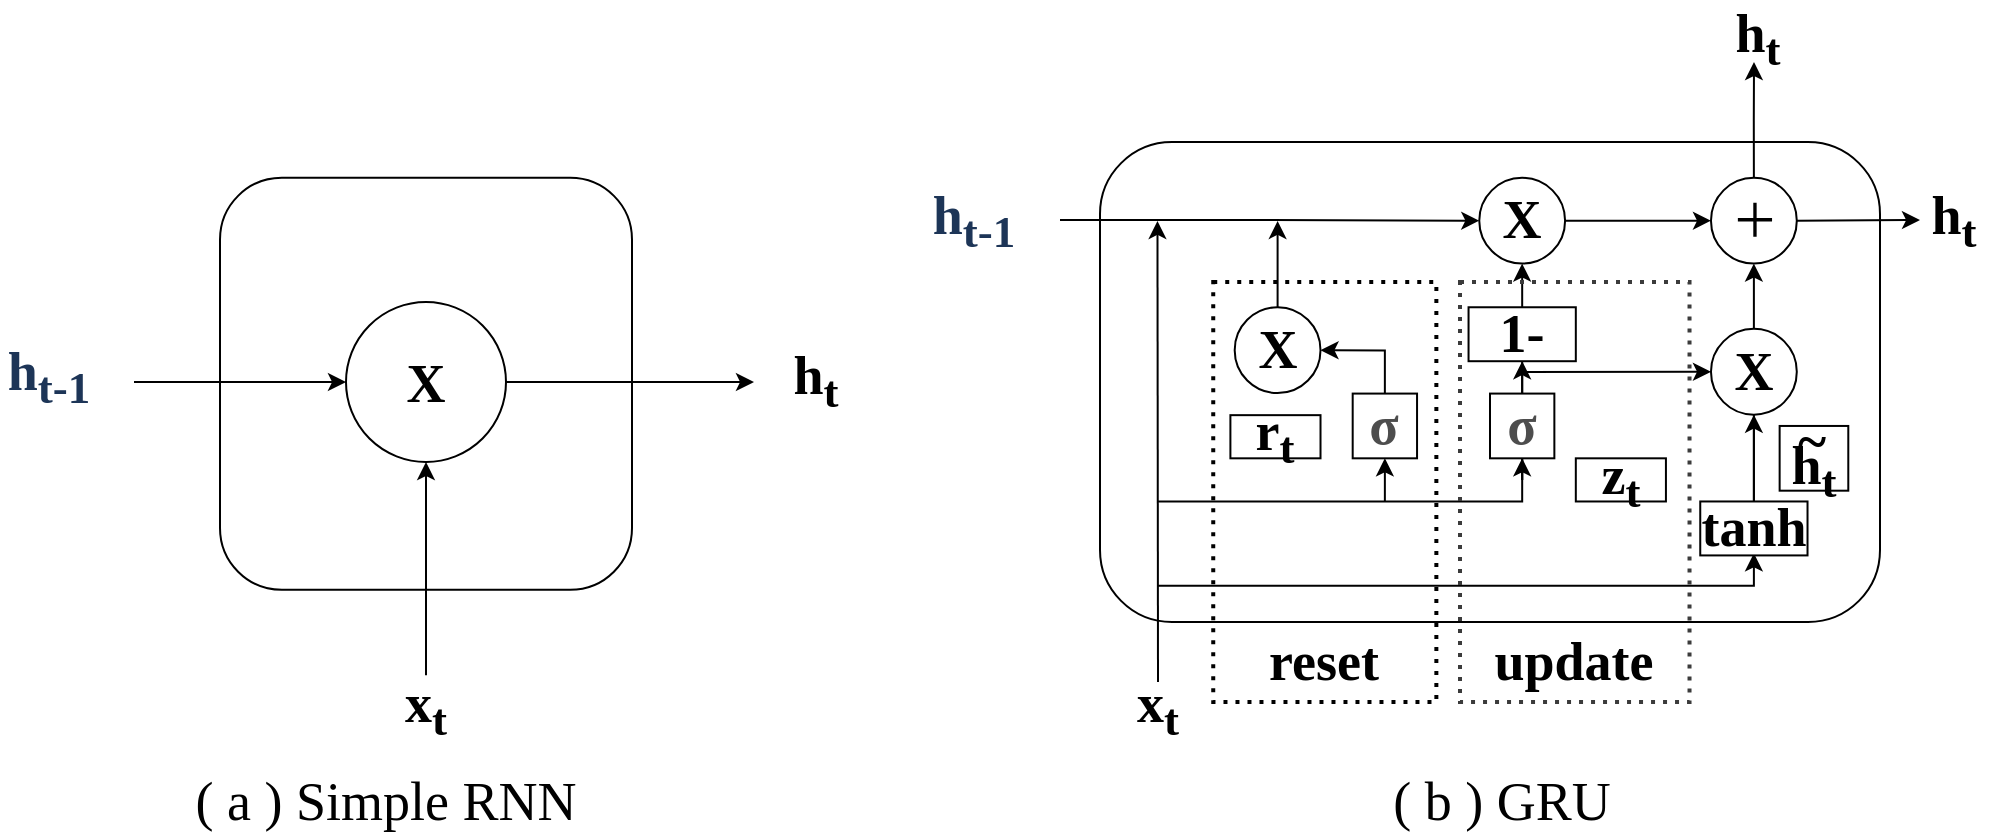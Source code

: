 <mxfile version="26.0.6">
  <diagram name="第 1 页" id="Mc3A6OIkTbM8-yTq928s">
    <mxGraphModel dx="2893" dy="1149" grid="1" gridSize="10" guides="1" tooltips="1" connect="1" arrows="1" fold="1" page="1" pageScale="1" pageWidth="827" pageHeight="1169" math="0" shadow="0">
      <root>
        <mxCell id="0" />
        <mxCell id="1" parent="0" />
        <mxCell id="B1aplNyXEhyWs-i1ZzGQ-66" value="" style="rounded=1;whiteSpace=wrap;html=1;labelBackgroundColor=none;fontStyle=1;fontFamily=Times New Roman;fontSize=27;" parent="1" vertex="1">
          <mxGeometry x="230" y="240" width="390" height="240" as="geometry" />
        </mxCell>
        <mxCell id="B1aplNyXEhyWs-i1ZzGQ-30" value="" style="endArrow=classic;html=1;rounded=0;labelBackgroundColor=none;fontColor=default;fontStyle=1;fontFamily=Times New Roman;entryX=0;entryY=0.5;entryDx=0;entryDy=0;fontSize=27;" parent="1" source="B1aplNyXEhyWs-i1ZzGQ-33" target="B1aplNyXEhyWs-i1ZzGQ-84" edge="1">
          <mxGeometry width="50" height="50" relative="1" as="geometry">
            <mxPoint x="226.545" y="279.474" as="sourcePoint" />
            <mxPoint x="677.091" y="279.474" as="targetPoint" />
            <Array as="points">
              <mxPoint x="640" y="279" />
            </Array>
          </mxGeometry>
        </mxCell>
        <mxCell id="B1aplNyXEhyWs-i1ZzGQ-32" value="" style="endArrow=classic;html=1;rounded=0;labelBackgroundColor=none;fontColor=default;fontStyle=1;fontFamily=Times New Roman;fontSize=27;" parent="1" target="B1aplNyXEhyWs-i1ZzGQ-31" edge="1">
          <mxGeometry width="50" height="50" relative="1" as="geometry">
            <mxPoint x="210" y="279" as="sourcePoint" />
            <mxPoint x="655.636" y="279.474" as="targetPoint" />
            <Array as="points">
              <mxPoint x="310" y="279" />
            </Array>
          </mxGeometry>
        </mxCell>
        <mxCell id="B1aplNyXEhyWs-i1ZzGQ-31" value="" style="ellipse;whiteSpace=wrap;html=1;aspect=fixed;labelBackgroundColor=none;fontStyle=1;fontFamily=Times New Roman;fontSize=27;" parent="1" vertex="1">
          <mxGeometry x="419.636" y="257.895" width="42.909" height="42.909" as="geometry" />
        </mxCell>
        <mxCell id="B1aplNyXEhyWs-i1ZzGQ-34" value="" style="endArrow=classic;html=1;rounded=0;labelBackgroundColor=none;fontColor=default;fontStyle=1;fontFamily=Times New Roman;fontSize=27;" parent="1" source="B1aplNyXEhyWs-i1ZzGQ-31" target="B1aplNyXEhyWs-i1ZzGQ-33" edge="1">
          <mxGeometry width="50" height="50" relative="1" as="geometry">
            <mxPoint x="462.545" y="279.474" as="sourcePoint" />
            <mxPoint x="655.636" y="279.474" as="targetPoint" />
          </mxGeometry>
        </mxCell>
        <mxCell id="B1aplNyXEhyWs-i1ZzGQ-58" style="edgeStyle=orthogonalEdgeStyle;rounded=0;orthogonalLoop=1;jettySize=auto;html=1;exitX=0.5;exitY=0;exitDx=0;exitDy=0;labelBackgroundColor=none;fontColor=default;fontStyle=1;fontFamily=Times New Roman;fontSize=27;" parent="1" source="B1aplNyXEhyWs-i1ZzGQ-33" edge="1">
          <mxGeometry relative="1" as="geometry">
            <mxPoint x="557" y="200" as="targetPoint" />
          </mxGeometry>
        </mxCell>
        <mxCell id="B1aplNyXEhyWs-i1ZzGQ-33" value="" style="ellipse;whiteSpace=wrap;html=1;aspect=fixed;labelBackgroundColor=none;fontStyle=1;fontFamily=Times New Roman;fontSize=27;" parent="1" vertex="1">
          <mxGeometry x="535.491" y="257.895" width="42.909" height="42.909" as="geometry" />
        </mxCell>
        <mxCell id="B1aplNyXEhyWs-i1ZzGQ-35" value="" style="endArrow=classic;html=1;rounded=0;labelBackgroundColor=none;fontColor=default;fontStyle=1;fontFamily=Times New Roman;fontSize=27;" parent="1" edge="1">
          <mxGeometry width="50" height="50" relative="1" as="geometry">
            <mxPoint x="259" y="510" as="sourcePoint" />
            <mxPoint x="258.727" y="279.474" as="targetPoint" />
          </mxGeometry>
        </mxCell>
        <mxCell id="B1aplNyXEhyWs-i1ZzGQ-36" value="" style="endArrow=classic;html=1;rounded=0;entryX=0.5;entryY=1;entryDx=0;entryDy=0;labelBackgroundColor=none;fontColor=default;fontStyle=1;fontFamily=Times New Roman;fontSize=27;" parent="1" source="B1aplNyXEhyWs-i1ZzGQ-44" target="B1aplNyXEhyWs-i1ZzGQ-33" edge="1">
          <mxGeometry width="50" height="50" relative="1" as="geometry">
            <mxPoint x="245.855" y="441.316" as="sourcePoint" />
            <mxPoint x="567.673" y="441.316" as="targetPoint" />
            <Array as="points">
              <mxPoint x="556.945" y="441.316" />
            </Array>
          </mxGeometry>
        </mxCell>
        <mxCell id="B1aplNyXEhyWs-i1ZzGQ-37" value="" style="endArrow=classic;html=1;rounded=0;entryX=0.5;entryY=1;entryDx=0;entryDy=0;labelBackgroundColor=none;fontColor=default;fontStyle=1;fontFamily=Times New Roman;fontSize=27;" parent="1" source="B1aplNyXEhyWs-i1ZzGQ-46" target="B1aplNyXEhyWs-i1ZzGQ-31" edge="1">
          <mxGeometry width="50" height="50" relative="1" as="geometry">
            <mxPoint x="258.727" y="408.947" as="sourcePoint" />
            <mxPoint x="387.455" y="365.789" as="targetPoint" />
            <Array as="points">
              <mxPoint x="441.091" y="408.947" />
            </Array>
          </mxGeometry>
        </mxCell>
        <mxCell id="B1aplNyXEhyWs-i1ZzGQ-39" style="edgeStyle=orthogonalEdgeStyle;rounded=0;orthogonalLoop=1;jettySize=auto;html=1;exitX=0.5;exitY=0;exitDx=0;exitDy=0;labelBackgroundColor=none;fontColor=default;fontStyle=1;fontFamily=Times New Roman;fontSize=27;" parent="1" source="B1aplNyXEhyWs-i1ZzGQ-38" edge="1">
          <mxGeometry relative="1" as="geometry">
            <mxPoint x="318.8" y="279.474" as="targetPoint" />
          </mxGeometry>
        </mxCell>
        <mxCell id="B1aplNyXEhyWs-i1ZzGQ-38" value="" style="ellipse;whiteSpace=wrap;html=1;aspect=fixed;labelBackgroundColor=none;fontStyle=1;fontFamily=Times New Roman;fontSize=27;" parent="1" vertex="1">
          <mxGeometry x="297.345" y="322.632" width="42.909" height="42.909" as="geometry" />
        </mxCell>
        <mxCell id="B1aplNyXEhyWs-i1ZzGQ-40" value="" style="endArrow=classic;html=1;rounded=0;entryX=1;entryY=0.5;entryDx=0;entryDy=0;labelBackgroundColor=none;fontColor=default;fontStyle=1;fontFamily=Times New Roman;fontSize=27;" parent="1" source="B1aplNyXEhyWs-i1ZzGQ-53" target="B1aplNyXEhyWs-i1ZzGQ-38" edge="1">
          <mxGeometry width="50" height="50" relative="1" as="geometry">
            <mxPoint x="372.436" y="419.737" as="sourcePoint" />
            <mxPoint x="533.345" y="603.158" as="targetPoint" />
            <Array as="points">
              <mxPoint x="372.436" y="344.211" />
            </Array>
          </mxGeometry>
        </mxCell>
        <mxCell id="B1aplNyXEhyWs-i1ZzGQ-41" value="" style="endArrow=classic;html=1;rounded=0;entryX=0;entryY=0.5;entryDx=0;entryDy=0;labelBackgroundColor=none;fontColor=default;fontStyle=1;fontFamily=Times New Roman;fontSize=27;" parent="1" target="B1aplNyXEhyWs-i1ZzGQ-44" edge="1">
          <mxGeometry width="50" height="50" relative="1" as="geometry">
            <mxPoint x="441.091" y="355" as="sourcePoint" />
            <mxPoint x="526.909" y="355" as="targetPoint" />
          </mxGeometry>
        </mxCell>
        <mxCell id="B1aplNyXEhyWs-i1ZzGQ-45" value="" style="endArrow=classic;html=1;rounded=0;entryX=0.5;entryY=1;entryDx=0;entryDy=0;labelBackgroundColor=none;fontColor=default;fontStyle=1;fontFamily=Times New Roman;fontSize=27;" parent="1" source="B1aplNyXEhyWs-i1ZzGQ-56" target="B1aplNyXEhyWs-i1ZzGQ-44" edge="1">
          <mxGeometry width="50" height="50" relative="1" as="geometry">
            <mxPoint x="245.855" y="441.316" as="sourcePoint" />
            <mxPoint x="556.945" y="301.053" as="targetPoint" />
            <Array as="points">
              <mxPoint x="556.945" y="441.316" />
            </Array>
          </mxGeometry>
        </mxCell>
        <mxCell id="B1aplNyXEhyWs-i1ZzGQ-44" value="" style="ellipse;whiteSpace=wrap;html=1;aspect=fixed;labelBackgroundColor=none;fontStyle=1;fontFamily=Times New Roman;fontSize=27;" parent="1" vertex="1">
          <mxGeometry x="535.491" y="333.421" width="42.909" height="42.909" as="geometry" />
        </mxCell>
        <mxCell id="B1aplNyXEhyWs-i1ZzGQ-48" value="" style="endArrow=classic;html=1;rounded=0;entryX=0.5;entryY=1;entryDx=0;entryDy=0;labelBackgroundColor=none;fontColor=default;fontStyle=1;fontFamily=Times New Roman;fontSize=27;" parent="1" source="B1aplNyXEhyWs-i1ZzGQ-49" target="B1aplNyXEhyWs-i1ZzGQ-46" edge="1">
          <mxGeometry width="50" height="50" relative="1" as="geometry">
            <mxPoint x="258.727" y="408.947" as="sourcePoint" />
            <mxPoint x="441.091" y="301.053" as="targetPoint" />
            <Array as="points">
              <mxPoint x="441.091" y="408.947" />
            </Array>
          </mxGeometry>
        </mxCell>
        <mxCell id="B1aplNyXEhyWs-i1ZzGQ-46" value="&lt;font&gt;1-&lt;/font&gt;" style="rounded=0;whiteSpace=wrap;html=1;labelBackgroundColor=none;fontStyle=1;fontFamily=Times New Roman;fontSize=27;" parent="1" vertex="1">
          <mxGeometry x="414.273" y="322.632" width="53.636" height="26.974" as="geometry" />
        </mxCell>
        <mxCell id="B1aplNyXEhyWs-i1ZzGQ-50" value="" style="endArrow=classic;html=1;rounded=0;entryX=0.5;entryY=1;entryDx=0;entryDy=0;labelBackgroundColor=none;fontColor=default;fontStyle=1;fontFamily=Times New Roman;fontSize=27;" parent="1" target="B1aplNyXEhyWs-i1ZzGQ-49" edge="1">
          <mxGeometry width="50" height="50" relative="1" as="geometry">
            <mxPoint x="258.727" y="419.737" as="sourcePoint" />
            <mxPoint x="441.091" y="349.605" as="targetPoint" />
            <Array as="points">
              <mxPoint x="441.091" y="419.737" />
            </Array>
          </mxGeometry>
        </mxCell>
        <mxCell id="B1aplNyXEhyWs-i1ZzGQ-49" value="&lt;span style=&quot;color: rgb(77, 77, 77); font-variant-ligatures: no-common-ligatures; text-align: start;&quot;&gt;&lt;span&gt;&lt;font&gt;σ&lt;/font&gt;&lt;/span&gt;&lt;/span&gt;" style="rounded=0;whiteSpace=wrap;html=1;labelBackgroundColor=none;fontStyle=1;fontFamily=Times New Roman;fontSize=27;" parent="1" vertex="1">
          <mxGeometry x="425" y="365.789" width="32.182" height="32.368" as="geometry" />
        </mxCell>
        <mxCell id="B1aplNyXEhyWs-i1ZzGQ-53" value="&lt;span style=&quot;color: rgb(77, 77, 77); font-variant-ligatures: no-common-ligatures; text-align: start;&quot;&gt;&lt;font&gt;σ&lt;/font&gt;&lt;/span&gt;" style="rounded=0;whiteSpace=wrap;html=1;labelBackgroundColor=none;gradientColor=none;fillColor=none;strokeColor=default;fontStyle=1;fontFamily=Times New Roman;fontSize=27;" parent="1" vertex="1">
          <mxGeometry x="356.345" y="365.789" width="32.182" height="32.368" as="geometry" />
        </mxCell>
        <mxCell id="B1aplNyXEhyWs-i1ZzGQ-55" value="" style="endArrow=classic;html=1;rounded=0;entryX=0.5;entryY=1;entryDx=0;entryDy=0;labelBackgroundColor=none;fontColor=default;fontStyle=1;fontFamily=Times New Roman;fontSize=27;" parent="1" target="B1aplNyXEhyWs-i1ZzGQ-53" edge="1">
          <mxGeometry width="50" height="50" relative="1" as="geometry">
            <mxPoint x="372.436" y="419.737" as="sourcePoint" />
            <mxPoint x="361.709" y="484.474" as="targetPoint" />
          </mxGeometry>
        </mxCell>
        <mxCell id="B1aplNyXEhyWs-i1ZzGQ-57" value="" style="endArrow=classic;html=1;rounded=0;entryX=0.5;entryY=1;entryDx=0;entryDy=0;labelBackgroundColor=none;fontColor=default;fontStyle=1;fontFamily=Times New Roman;fontSize=27;" parent="1" edge="1">
          <mxGeometry width="50" height="50" relative="1" as="geometry">
            <mxPoint x="258.727" y="461.816" as="sourcePoint" />
            <mxPoint x="556.945" y="445.632" as="targetPoint" />
            <Array as="points">
              <mxPoint x="556.945" y="461.816" />
            </Array>
          </mxGeometry>
        </mxCell>
        <mxCell id="B1aplNyXEhyWs-i1ZzGQ-56" value="&lt;font&gt;&lt;span&gt;tanh&lt;/span&gt;&lt;/font&gt;" style="rounded=0;whiteSpace=wrap;html=1;labelBackgroundColor=none;fontStyle=1;fontFamily=Times New Roman;fontSize=27;" parent="1" vertex="1">
          <mxGeometry x="530.127" y="419.737" width="53.636" height="26.974" as="geometry" />
        </mxCell>
        <mxCell id="B1aplNyXEhyWs-i1ZzGQ-59" value="&lt;font&gt;&lt;span&gt;X&lt;/span&gt;&lt;/font&gt;" style="text;html=1;align=center;verticalAlign=middle;whiteSpace=wrap;rounded=0;labelBackgroundColor=none;fontStyle=1;fontFamily=Times New Roman;fontSize=27;" parent="1" vertex="1">
          <mxGeometry x="286.618" y="328.026" width="64.364" height="32.368" as="geometry" />
        </mxCell>
        <mxCell id="B1aplNyXEhyWs-i1ZzGQ-60" value="&lt;font&gt;&lt;span&gt;X&lt;/span&gt;&lt;/font&gt;" style="text;html=1;align=center;verticalAlign=middle;whiteSpace=wrap;rounded=0;labelBackgroundColor=none;fontStyle=1;fontFamily=Times New Roman;fontSize=27;" parent="1" vertex="1">
          <mxGeometry x="408.909" y="263.289" width="64.364" height="32.368" as="geometry" />
        </mxCell>
        <mxCell id="B1aplNyXEhyWs-i1ZzGQ-62" value="&lt;font&gt;&lt;span&gt;X&lt;/span&gt;&lt;/font&gt;" style="text;html=1;align=center;verticalAlign=middle;whiteSpace=wrap;rounded=0;labelBackgroundColor=none;fontStyle=1;fontFamily=Times New Roman;fontSize=27;" parent="1" vertex="1">
          <mxGeometry x="524.764" y="338.816" width="64.364" height="32.368" as="geometry" />
        </mxCell>
        <mxCell id="B1aplNyXEhyWs-i1ZzGQ-67" value="" style="rounded=0;whiteSpace=wrap;html=1;labelBackgroundColor=none;fontStyle=1;fontFamily=Times New Roman;fontSize=27;" parent="1" vertex="1">
          <mxGeometry x="569.818" y="381.974" width="34.327" height="32.368" as="geometry" />
        </mxCell>
        <mxCell id="B1aplNyXEhyWs-i1ZzGQ-70" value="" style="group;labelBackgroundColor=none;fontStyle=1;fontFamily=Times New Roman;fontSize=27;" parent="1" vertex="1" connectable="0">
          <mxGeometry x="554.264" y="373.342" width="65.436" height="46.395" as="geometry" />
        </mxCell>
        <mxCell id="B1aplNyXEhyWs-i1ZzGQ-68" value="&lt;span&gt;h&lt;sub&gt;t&lt;/sub&gt;&lt;/span&gt;" style="text;html=1;align=center;verticalAlign=middle;whiteSpace=wrap;rounded=0;labelBackgroundColor=none;fontStyle=1;fontFamily=Times New Roman;fontSize=27;" parent="B1aplNyXEhyWs-i1ZzGQ-70" vertex="1">
          <mxGeometry x="1.073" y="14.026" width="64.364" height="32.368" as="geometry" />
        </mxCell>
        <mxCell id="B1aplNyXEhyWs-i1ZzGQ-69" value="&lt;font&gt;&lt;span&gt;~&lt;/span&gt;&lt;/font&gt;" style="text;html=1;align=center;verticalAlign=middle;whiteSpace=wrap;rounded=0;labelBackgroundColor=none;fontStyle=1;fontFamily=Times New Roman;fontSize=27;" parent="B1aplNyXEhyWs-i1ZzGQ-70" vertex="1">
          <mxGeometry width="64.364" height="32.368" as="geometry" />
        </mxCell>
        <mxCell id="B1aplNyXEhyWs-i1ZzGQ-72" value="&lt;font&gt;z&lt;sub&gt;t&lt;/sub&gt;&lt;/font&gt;" style="rounded=0;whiteSpace=wrap;html=1;fontStyle=1;labelBackgroundColor=none;fontFamily=Times New Roman;fontSize=27;" parent="1" vertex="1">
          <mxGeometry x="467.909" y="398.158" width="45.055" height="21.579" as="geometry" />
        </mxCell>
        <mxCell id="B1aplNyXEhyWs-i1ZzGQ-73" value="&lt;font&gt;r&lt;sub&gt;t&lt;/sub&gt;&lt;/font&gt;" style="rounded=0;whiteSpace=wrap;html=1;fontStyle=1;labelBackgroundColor=none;fontFamily=Times New Roman;fontSize=27;" parent="1" vertex="1">
          <mxGeometry x="295.2" y="376.579" width="45.055" height="21.579" as="geometry" />
        </mxCell>
        <mxCell id="B1aplNyXEhyWs-i1ZzGQ-82" value="&lt;font&gt;h&lt;sub&gt;t-1&lt;/sub&gt;&lt;/font&gt;" style="text;html=1;align=center;verticalAlign=middle;whiteSpace=wrap;rounded=0;fontColor=#1D3557;fontStyle=1;fontFamily=Times New Roman;fontSize=27;" parent="1" vertex="1">
          <mxGeometry x="140" y="263.29" width="54.36" height="32.37" as="geometry" />
        </mxCell>
        <mxCell id="B1aplNyXEhyWs-i1ZzGQ-83" value="&lt;font&gt;h&lt;sub&gt;t&lt;/sub&gt;&lt;/font&gt;" style="text;html=1;align=center;verticalAlign=middle;whiteSpace=wrap;rounded=0;fontStyle=1;fontFamily=Times New Roman;fontSize=27;" parent="1" vertex="1">
          <mxGeometry x="526.909" y="172" width="64.364" height="32.368" as="geometry" />
        </mxCell>
        <mxCell id="B1aplNyXEhyWs-i1ZzGQ-84" value="&lt;font&gt;h&lt;sub&gt;t&lt;/sub&gt;&lt;/font&gt;" style="text;html=1;align=center;verticalAlign=middle;whiteSpace=wrap;rounded=0;fontStyle=1;fontFamily=Times New Roman;fontSize=27;" parent="1" vertex="1">
          <mxGeometry x="640" y="262.7" width="34.36" height="32.37" as="geometry" />
        </mxCell>
        <mxCell id="B1aplNyXEhyWs-i1ZzGQ-85" value="&lt;span&gt;x&lt;sub&gt;t&lt;/sub&gt;&lt;/span&gt;" style="text;html=1;align=center;verticalAlign=middle;whiteSpace=wrap;rounded=0;fontStyle=1;fontFamily=Times New Roman;fontSize=27;" parent="1" vertex="1">
          <mxGeometry x="226.836" y="506.632" width="64.364" height="32.368" as="geometry" />
        </mxCell>
        <mxCell id="UZRqjjKQNUd-aUl11U8v-1" value="" style="shape=cross;whiteSpace=wrap;html=1;fillColor=#000000;aspect=fixed;fontStyle=1;fontFamily=Times New Roman;size=0.042;fontSize=27;" parent="1" vertex="1">
          <mxGeometry x="549.436" y="270.842" width="16.091" height="16.091" as="geometry" />
        </mxCell>
        <mxCell id="UZRqjjKQNUd-aUl11U8v-3" value="" style="rounded=0;whiteSpace=wrap;html=1;fillColor=none;dashed=1;strokeWidth=2;strokeColor=default;fontStyle=1;fontFamily=Times New Roman;labelBorderColor=none;dashPattern=1 2;fontSize=27;" parent="1" vertex="1">
          <mxGeometry x="286.62" y="310" width="111.56" height="210" as="geometry" />
        </mxCell>
        <mxCell id="UZRqjjKQNUd-aUl11U8v-4" value="" style="rounded=0;whiteSpace=wrap;html=1;fillColor=none;dashed=1;strokeWidth=2;strokeColor=#3B3B3B;fontStyle=1;fontFamily=Times New Roman;dashPattern=1 2;fontSize=27;" parent="1" vertex="1">
          <mxGeometry x="410" y="310" width="114.76" height="210" as="geometry" />
        </mxCell>
        <mxCell id="UZRqjjKQNUd-aUl11U8v-5" value="&lt;font&gt;reset&lt;/font&gt;" style="text;html=1;align=center;verticalAlign=middle;whiteSpace=wrap;rounded=0;fontStyle=1;fontFamily=Times New Roman;fontSize=27;" parent="1" vertex="1">
          <mxGeometry x="312.4" y="485" width="60" height="30" as="geometry" />
        </mxCell>
        <mxCell id="UZRqjjKQNUd-aUl11U8v-6" value="&lt;font&gt;update&lt;/font&gt;" style="text;html=1;align=center;verticalAlign=middle;whiteSpace=wrap;rounded=0;fontStyle=1;fontFamily=Times New Roman;fontSize=27;" parent="1" vertex="1">
          <mxGeometry x="437.38" y="485" width="60" height="30" as="geometry" />
        </mxCell>
        <mxCell id="Zmp6J0huGbQ5cpTo7VC9-1" value="" style="rounded=1;whiteSpace=wrap;html=1;aspect=fixed;fontSize=27;fontFamily=Times New Roman;" parent="1" vertex="1">
          <mxGeometry x="-210" y="257.89" width="206" height="206" as="geometry" />
        </mxCell>
        <mxCell id="Zmp6J0huGbQ5cpTo7VC9-2" value="" style="ellipse;whiteSpace=wrap;html=1;aspect=fixed;fontSize=27;fontFamily=Times New Roman;" parent="1" vertex="1">
          <mxGeometry x="-147" y="320" width="80" height="80" as="geometry" />
        </mxCell>
        <mxCell id="Zmp6J0huGbQ5cpTo7VC9-5" value="" style="endArrow=classic;html=1;rounded=0;entryX=0;entryY=0.5;entryDx=0;entryDy=0;fontSize=27;fontFamily=Times New Roman;" parent="1" target="Zmp6J0huGbQ5cpTo7VC9-2" edge="1">
          <mxGeometry width="50" height="50" relative="1" as="geometry">
            <mxPoint x="-253" y="360" as="sourcePoint" />
            <mxPoint x="-297" y="350" as="targetPoint" />
          </mxGeometry>
        </mxCell>
        <mxCell id="Zmp6J0huGbQ5cpTo7VC9-6" value="" style="endArrow=classic;html=1;rounded=0;entryX=0.5;entryY=1;entryDx=0;entryDy=0;exitX=0.5;exitY=0;exitDx=0;exitDy=0;fontSize=27;fontFamily=Times New Roman;" parent="1" source="Zmp6J0huGbQ5cpTo7VC9-9" target="Zmp6J0huGbQ5cpTo7VC9-2" edge="1">
          <mxGeometry width="50" height="50" relative="1" as="geometry">
            <mxPoint x="-107" y="490" as="sourcePoint" />
            <mxPoint x="-87" y="540" as="targetPoint" />
            <Array as="points" />
          </mxGeometry>
        </mxCell>
        <mxCell id="Zmp6J0huGbQ5cpTo7VC9-7" value="" style="endArrow=classic;html=1;rounded=0;exitX=1;exitY=0.5;exitDx=0;exitDy=0;fontSize=27;fontFamily=Times New Roman;" parent="1" source="Zmp6J0huGbQ5cpTo7VC9-2" edge="1">
          <mxGeometry width="50" height="50" relative="1" as="geometry">
            <mxPoint x="127" y="560" as="sourcePoint" />
            <mxPoint x="57" y="360" as="targetPoint" />
            <Array as="points">
              <mxPoint x="-13" y="360" />
            </Array>
          </mxGeometry>
        </mxCell>
        <mxCell id="Zmp6J0huGbQ5cpTo7VC9-8" value="&lt;font&gt;h&lt;sub&gt;t-1&lt;/sub&gt;&lt;/font&gt;" style="text;html=1;align=center;verticalAlign=middle;whiteSpace=wrap;rounded=0;fontColor=#1D3557;fontStyle=1;fontFamily=Times New Roman;fontSize=27;" parent="1" vertex="1">
          <mxGeometry x="-320" y="340" width="49.36" height="33.34" as="geometry" />
        </mxCell>
        <mxCell id="Zmp6J0huGbQ5cpTo7VC9-9" value="&lt;span&gt;x&lt;sub&gt;t&lt;/sub&gt;&lt;/span&gt;" style="text;html=1;align=center;verticalAlign=middle;whiteSpace=wrap;rounded=0;fontStyle=1;fontFamily=Times New Roman;fontSize=27;" parent="1" vertex="1">
          <mxGeometry x="-139.184" y="506.632" width="64.364" height="32.368" as="geometry" />
        </mxCell>
        <mxCell id="Zmp6J0huGbQ5cpTo7VC9-10" value="&lt;font&gt;h&lt;sub&gt;t&lt;/sub&gt;&lt;/font&gt;" style="text;html=1;align=center;verticalAlign=middle;whiteSpace=wrap;rounded=0;fontStyle=1;fontFamily=Times New Roman;fontSize=27;" parent="1" vertex="1">
          <mxGeometry x="71" y="342.82" width="34.36" height="32.37" as="geometry" />
        </mxCell>
        <mxCell id="Zmp6J0huGbQ5cpTo7VC9-11" value="&lt;font&gt;( a ) Simple RNN&lt;/font&gt;" style="text;html=1;align=center;verticalAlign=middle;whiteSpace=wrap;rounded=0;fontSize=27;fontFamily=Times New Roman;" parent="1" vertex="1">
          <mxGeometry x="-230" y="555" width="205.59" height="30" as="geometry" />
        </mxCell>
        <mxCell id="Zmp6J0huGbQ5cpTo7VC9-12" value="&lt;font&gt;( b ) GRU&lt;/font&gt;" style="text;html=1;align=center;verticalAlign=middle;whiteSpace=wrap;rounded=0;fontSize=27;fontFamily=Times New Roman;" parent="1" vertex="1">
          <mxGeometry x="336.85" y="555" width="187.91" height="30" as="geometry" />
        </mxCell>
        <mxCell id="1rVRj-KR14xswQiNPvy1-1" value="&lt;font&gt;&lt;span&gt;X&lt;/span&gt;&lt;/font&gt;" style="text;html=1;align=center;verticalAlign=middle;whiteSpace=wrap;rounded=0;labelBackgroundColor=none;fontStyle=1;fontFamily=Times New Roman;fontSize=27;" vertex="1" parent="1">
          <mxGeometry x="-139.186" y="344.706" width="64.364" height="32.368" as="geometry" />
        </mxCell>
      </root>
    </mxGraphModel>
  </diagram>
</mxfile>

